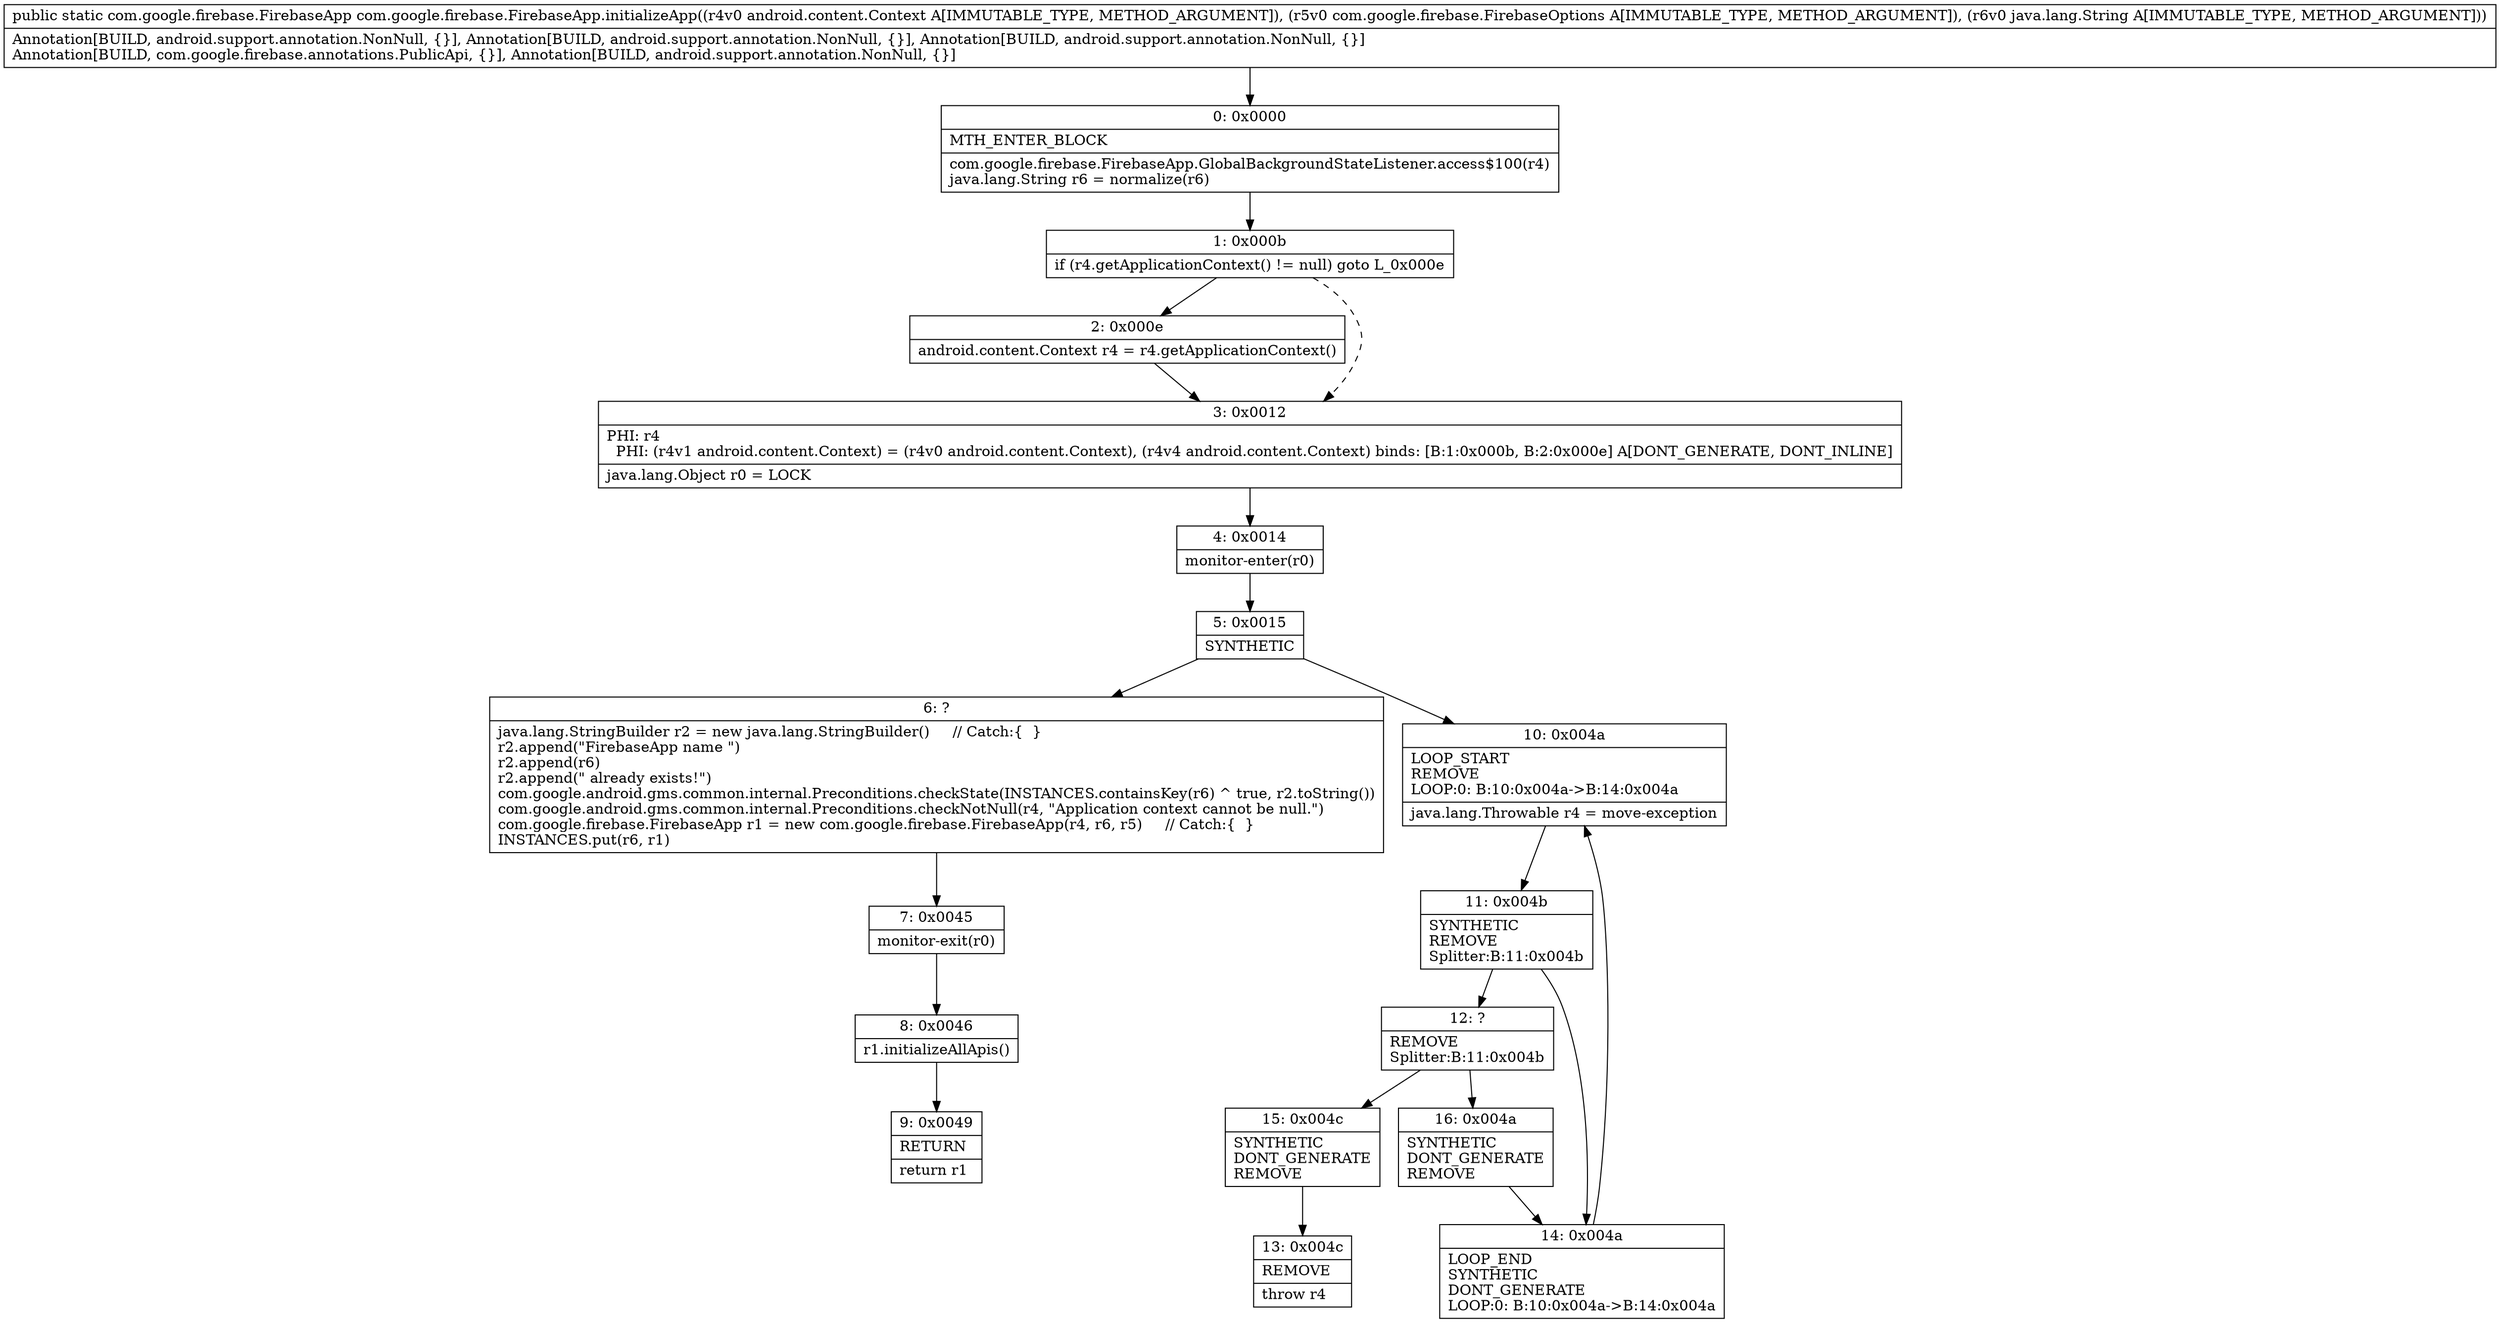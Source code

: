 digraph "CFG forcom.google.firebase.FirebaseApp.initializeApp(Landroid\/content\/Context;Lcom\/google\/firebase\/FirebaseOptions;Ljava\/lang\/String;)Lcom\/google\/firebase\/FirebaseApp;" {
Node_0 [shape=record,label="{0\:\ 0x0000|MTH_ENTER_BLOCK\l|com.google.firebase.FirebaseApp.GlobalBackgroundStateListener.access$100(r4)\ljava.lang.String r6 = normalize(r6)\l}"];
Node_1 [shape=record,label="{1\:\ 0x000b|if (r4.getApplicationContext() != null) goto L_0x000e\l}"];
Node_2 [shape=record,label="{2\:\ 0x000e|android.content.Context r4 = r4.getApplicationContext()\l}"];
Node_3 [shape=record,label="{3\:\ 0x0012|PHI: r4 \l  PHI: (r4v1 android.content.Context) = (r4v0 android.content.Context), (r4v4 android.content.Context) binds: [B:1:0x000b, B:2:0x000e] A[DONT_GENERATE, DONT_INLINE]\l|java.lang.Object r0 = LOCK\l}"];
Node_4 [shape=record,label="{4\:\ 0x0014|monitor\-enter(r0)\l}"];
Node_5 [shape=record,label="{5\:\ 0x0015|SYNTHETIC\l}"];
Node_6 [shape=record,label="{6\:\ ?|java.lang.StringBuilder r2 = new java.lang.StringBuilder()     \/\/ Catch:\{  \}\lr2.append(\"FirebaseApp name \")\lr2.append(r6)\lr2.append(\" already exists!\")\lcom.google.android.gms.common.internal.Preconditions.checkState(INSTANCES.containsKey(r6) ^ true, r2.toString())\lcom.google.android.gms.common.internal.Preconditions.checkNotNull(r4, \"Application context cannot be null.\")\lcom.google.firebase.FirebaseApp r1 = new com.google.firebase.FirebaseApp(r4, r6, r5)     \/\/ Catch:\{  \}\lINSTANCES.put(r6, r1)\l}"];
Node_7 [shape=record,label="{7\:\ 0x0045|monitor\-exit(r0)\l}"];
Node_8 [shape=record,label="{8\:\ 0x0046|r1.initializeAllApis()\l}"];
Node_9 [shape=record,label="{9\:\ 0x0049|RETURN\l|return r1\l}"];
Node_10 [shape=record,label="{10\:\ 0x004a|LOOP_START\lREMOVE\lLOOP:0: B:10:0x004a\-\>B:14:0x004a\l|java.lang.Throwable r4 = move\-exception\l}"];
Node_11 [shape=record,label="{11\:\ 0x004b|SYNTHETIC\lREMOVE\lSplitter:B:11:0x004b\l}"];
Node_12 [shape=record,label="{12\:\ ?|REMOVE\lSplitter:B:11:0x004b\l}"];
Node_13 [shape=record,label="{13\:\ 0x004c|REMOVE\l|throw r4\l}"];
Node_14 [shape=record,label="{14\:\ 0x004a|LOOP_END\lSYNTHETIC\lDONT_GENERATE\lLOOP:0: B:10:0x004a\-\>B:14:0x004a\l}"];
Node_15 [shape=record,label="{15\:\ 0x004c|SYNTHETIC\lDONT_GENERATE\lREMOVE\l}"];
Node_16 [shape=record,label="{16\:\ 0x004a|SYNTHETIC\lDONT_GENERATE\lREMOVE\l}"];
MethodNode[shape=record,label="{public static com.google.firebase.FirebaseApp com.google.firebase.FirebaseApp.initializeApp((r4v0 android.content.Context A[IMMUTABLE_TYPE, METHOD_ARGUMENT]), (r5v0 com.google.firebase.FirebaseOptions A[IMMUTABLE_TYPE, METHOD_ARGUMENT]), (r6v0 java.lang.String A[IMMUTABLE_TYPE, METHOD_ARGUMENT]))  | Annotation[BUILD, android.support.annotation.NonNull, \{\}], Annotation[BUILD, android.support.annotation.NonNull, \{\}], Annotation[BUILD, android.support.annotation.NonNull, \{\}]\lAnnotation[BUILD, com.google.firebase.annotations.PublicApi, \{\}], Annotation[BUILD, android.support.annotation.NonNull, \{\}]\l}"];
MethodNode -> Node_0;
Node_0 -> Node_1;
Node_1 -> Node_2;
Node_1 -> Node_3[style=dashed];
Node_2 -> Node_3;
Node_3 -> Node_4;
Node_4 -> Node_5;
Node_5 -> Node_6;
Node_5 -> Node_10;
Node_6 -> Node_7;
Node_7 -> Node_8;
Node_8 -> Node_9;
Node_10 -> Node_11;
Node_11 -> Node_12;
Node_11 -> Node_14;
Node_12 -> Node_15;
Node_12 -> Node_16;
Node_14 -> Node_10;
Node_15 -> Node_13;
Node_16 -> Node_14;
}

